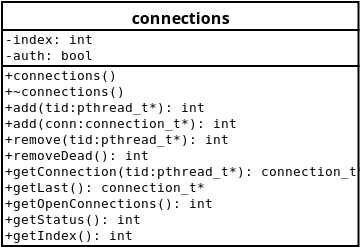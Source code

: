 <?xml version="1.0"?>
<dia:diagram xmlns:dia="http://www.lysator.liu.se/~alla/dia/">
  <dia:layer name="Background" visible="true">
    <dia:object type="UML - Class" version="0" id="O0">
      <dia:attribute name="obj_pos">
        <dia:point val="1.000,-6.750"/>
      </dia:attribute>
      <dia:attribute name="obj_bb">
        <dia:rectangle val="1.000,-6.750;10.000,5.650"/>
      </dia:attribute>
      <dia:attribute name="elem_corner">
        <dia:point val="1.000,-6.750"/>
      </dia:attribute>
      <dia:attribute name="elem_width">
        <dia:real val="9.000"/>
      </dia:attribute>
      <dia:attribute name="elem_height">
        <dia:real val="12.400"/>
      </dia:attribute>
      <dia:attribute name="name">
        <dia:string>#connections#</dia:string>
      </dia:attribute>
      <dia:attribute name="stereotype">
              <dia:string/>
            </dia:attribute>
      <dia:attribute name="abstract">
        <dia:boolean val="false"/>
      </dia:attribute>
      <dia:attribute name="suppress_attributes">
        <dia:boolean val="false"/>
      </dia:attribute>
      <dia:attribute name="suppress_operations">
        <dia:boolean val="false"/>
      </dia:attribute>
      <dia:attribute name="visible_attributes">
        <dia:boolean val="true"/>
      </dia:attribute>
      <dia:attribute name="visible_operations">
        <dia:boolean val="true"/>
      </dia:attribute>
      <dia:attribute name="foreground_color">
        <dia:color val="#000000"/>
      </dia:attribute>
      <dia:attribute name="background_color">
        <dia:color val="#ffffff"/>
      </dia:attribute>

            <dia:attribute name="attributes">
                <dia:composite type="umlattribute">
          <dia:attribute name="name">
            <dia:string>#index#</dia:string>
          </dia:attribute>
          <dia:attribute name="type">
            <dia:string>#int #</dia:string>
          </dia:attribute>
          <dia:attribute name="value">
            <dia:string></dia:string>
          </dia:attribute>
          <dia:attribute name="visibility">
            <dia:enum val="1"/>
          </dia:attribute>
          <dia:attribute name="abstract">
            <dia:boolean val="false"/>
          </dia:attribute>
          <dia:attribute name="class_scope">
            <dia:boolean val="false"/>
          </dia:attribute>
        </dia:composite>
                <dia:composite type="umlattribute">
          <dia:attribute name="name">
            <dia:string>#auth#</dia:string>
          </dia:attribute>
          <dia:attribute name="type">
            <dia:string>#bool #</dia:string>
          </dia:attribute>
          <dia:attribute name="value">
            <dia:string></dia:string>
          </dia:attribute>
          <dia:attribute name="visibility">
            <dia:enum val="1"/>
          </dia:attribute>
          <dia:attribute name="abstract">
            <dia:boolean val="false"/>
          </dia:attribute>
          <dia:attribute name="class_scope">
            <dia:boolean val="false"/>
          </dia:attribute>
        </dia:composite>
              </dia:attribute>
                  <dia:attribute name="operations">
                <dia:composite type="umloperation">
          <dia:attribute name="name">
            <dia:string>#connections#</dia:string>
          </dia:attribute>
          <dia:attribute name="type">
	  	     <dia:string/>
	            </dia:attribute>
          <dia:attribute name="visibility">
            <dia:enum val="0"/>
          </dia:attribute>
          <dia:attribute name="abstract">
            <dia:boolean val="false"/>
          </dia:attribute>
          <dia:attribute name="class_scope">
            <dia:boolean val="false"/>
          </dia:attribute>
	  	  <dia:attribute name = "parameters"/>
	          </dia:composite>
                <dia:composite type="umloperation">
          <dia:attribute name="name">
            <dia:string>#~connections#</dia:string>
          </dia:attribute>
          <dia:attribute name="type">
	  	     <dia:string/>
	            </dia:attribute>
          <dia:attribute name="visibility">
            <dia:enum val="0"/>
          </dia:attribute>
          <dia:attribute name="abstract">
            <dia:boolean val="false"/>
          </dia:attribute>
          <dia:attribute name="class_scope">
            <dia:boolean val="false"/>
          </dia:attribute>
	  	  <dia:attribute name = "parameters"/>
	          </dia:composite>
                <dia:composite type="umloperation">
          <dia:attribute name="name">
            <dia:string>#add#</dia:string>
          </dia:attribute>
          <dia:attribute name="type">
	              <dia:string>#int #</dia:string>
	            </dia:attribute>
          <dia:attribute name="visibility">
            <dia:enum val="0"/>
          </dia:attribute>
          <dia:attribute name="abstract">
            <dia:boolean val="false"/>
          </dia:attribute>
          <dia:attribute name="class_scope">
            <dia:boolean val="false"/>
          </dia:attribute>
	            <dia:attribute name="parameters">
                        <dia:composite type="umlparameter">
              <dia:attribute name="name">
                <dia:string>#tid#</dia:string>
              </dia:attribute>
              <dia:attribute name="type">
                <dia:string>#pthread_t*#</dia:string>
              </dia:attribute>
              <dia:attribute name="value">
                              <dia:enum val="0"/>
                            </dia:attribute>
              <dia:attribute name="kind">
                              <dia:enum val="0"/>
                            </dia:attribute>
            </dia:composite>
                      </dia:attribute>
	          </dia:composite>
                <dia:composite type="umloperation">
          <dia:attribute name="name">
            <dia:string>#add#</dia:string>
          </dia:attribute>
          <dia:attribute name="type">
	              <dia:string>#int #</dia:string>
	            </dia:attribute>
          <dia:attribute name="visibility">
            <dia:enum val="0"/>
          </dia:attribute>
          <dia:attribute name="abstract">
            <dia:boolean val="false"/>
          </dia:attribute>
          <dia:attribute name="class_scope">
            <dia:boolean val="false"/>
          </dia:attribute>
	            <dia:attribute name="parameters">
                        <dia:composite type="umlparameter">
              <dia:attribute name="name">
                <dia:string>#conn#</dia:string>
              </dia:attribute>
              <dia:attribute name="type">
                <dia:string>#connection_t*#</dia:string>
              </dia:attribute>
              <dia:attribute name="value">
                              <dia:enum val="0"/>
                            </dia:attribute>
              <dia:attribute name="kind">
                              <dia:enum val="0"/>
                            </dia:attribute>
            </dia:composite>
                      </dia:attribute>
	          </dia:composite>
                <dia:composite type="umloperation">
          <dia:attribute name="name">
            <dia:string>#remove#</dia:string>
          </dia:attribute>
          <dia:attribute name="type">
	              <dia:string>#int #</dia:string>
	            </dia:attribute>
          <dia:attribute name="visibility">
            <dia:enum val="0"/>
          </dia:attribute>
          <dia:attribute name="abstract">
            <dia:boolean val="false"/>
          </dia:attribute>
          <dia:attribute name="class_scope">
            <dia:boolean val="false"/>
          </dia:attribute>
	            <dia:attribute name="parameters">
                        <dia:composite type="umlparameter">
              <dia:attribute name="name">
                <dia:string>#tid#</dia:string>
              </dia:attribute>
              <dia:attribute name="type">
                <dia:string>#pthread_t*#</dia:string>
              </dia:attribute>
              <dia:attribute name="value">
                              <dia:enum val="0"/>
                            </dia:attribute>
              <dia:attribute name="kind">
                              <dia:enum val="0"/>
                            </dia:attribute>
            </dia:composite>
                      </dia:attribute>
	          </dia:composite>
                <dia:composite type="umloperation">
          <dia:attribute name="name">
            <dia:string>#removeDead#</dia:string>
          </dia:attribute>
          <dia:attribute name="type">
	              <dia:string>#int #</dia:string>
	            </dia:attribute>
          <dia:attribute name="visibility">
            <dia:enum val="0"/>
          </dia:attribute>
          <dia:attribute name="abstract">
            <dia:boolean val="false"/>
          </dia:attribute>
          <dia:attribute name="class_scope">
            <dia:boolean val="false"/>
          </dia:attribute>
	  	  <dia:attribute name = "parameters"/>
	          </dia:composite>
                <dia:composite type="umloperation">
          <dia:attribute name="name">
            <dia:string>#getConnection#</dia:string>
          </dia:attribute>
          <dia:attribute name="type">
	              <dia:string>#connection_t*#</dia:string>
	            </dia:attribute>
          <dia:attribute name="visibility">
            <dia:enum val="0"/>
          </dia:attribute>
          <dia:attribute name="abstract">
            <dia:boolean val="false"/>
          </dia:attribute>
          <dia:attribute name="class_scope">
            <dia:boolean val="false"/>
          </dia:attribute>
	            <dia:attribute name="parameters">
                        <dia:composite type="umlparameter">
              <dia:attribute name="name">
                <dia:string>#tid#</dia:string>
              </dia:attribute>
              <dia:attribute name="type">
                <dia:string>#pthread_t*#</dia:string>
              </dia:attribute>
              <dia:attribute name="value">
                              <dia:enum val="0"/>
                            </dia:attribute>
              <dia:attribute name="kind">
                              <dia:enum val="0"/>
                            </dia:attribute>
            </dia:composite>
                      </dia:attribute>
	          </dia:composite>
                <dia:composite type="umloperation">
          <dia:attribute name="name">
            <dia:string>#getLast#</dia:string>
          </dia:attribute>
          <dia:attribute name="type">
	              <dia:string>#connection_t*#</dia:string>
	            </dia:attribute>
          <dia:attribute name="visibility">
            <dia:enum val="0"/>
          </dia:attribute>
          <dia:attribute name="abstract">
            <dia:boolean val="false"/>
          </dia:attribute>
          <dia:attribute name="class_scope">
            <dia:boolean val="false"/>
          </dia:attribute>
	  	  <dia:attribute name = "parameters"/>
	          </dia:composite>
                <dia:composite type="umloperation">
          <dia:attribute name="name">
            <dia:string>#getOpenConnections#</dia:string>
          </dia:attribute>
          <dia:attribute name="type">
	              <dia:string>#int #</dia:string>
	            </dia:attribute>
          <dia:attribute name="visibility">
            <dia:enum val="0"/>
          </dia:attribute>
          <dia:attribute name="abstract">
            <dia:boolean val="false"/>
          </dia:attribute>
          <dia:attribute name="class_scope">
            <dia:boolean val="false"/>
          </dia:attribute>
	  	  <dia:attribute name = "parameters"/>
	          </dia:composite>
                <dia:composite type="umloperation">
          <dia:attribute name="name">
            <dia:string>#getStatus#</dia:string>
          </dia:attribute>
          <dia:attribute name="type">
	              <dia:string>#int #</dia:string>
	            </dia:attribute>
          <dia:attribute name="visibility">
            <dia:enum val="0"/>
          </dia:attribute>
          <dia:attribute name="abstract">
            <dia:boolean val="false"/>
          </dia:attribute>
          <dia:attribute name="class_scope">
            <dia:boolean val="false"/>
          </dia:attribute>
	  	  <dia:attribute name = "parameters"/>
	          </dia:composite>
                <dia:composite type="umloperation">
          <dia:attribute name="name">
            <dia:string>#getIndex#</dia:string>
          </dia:attribute>
          <dia:attribute name="type">
	              <dia:string>#int #</dia:string>
	            </dia:attribute>
          <dia:attribute name="visibility">
            <dia:enum val="0"/>
          </dia:attribute>
          <dia:attribute name="abstract">
            <dia:boolean val="false"/>
          </dia:attribute>
          <dia:attribute name="class_scope">
            <dia:boolean val="false"/>
          </dia:attribute>
	  	  <dia:attribute name = "parameters"/>
	          </dia:composite>
              </dia:attribute>
            <dia:attribute name="template">
        <dia:boolean val="false"/>
      </dia:attribute>
      <dia:attribute name="templates"/>
    </dia:object>


 </dia:layer>
</dia:diagram>
